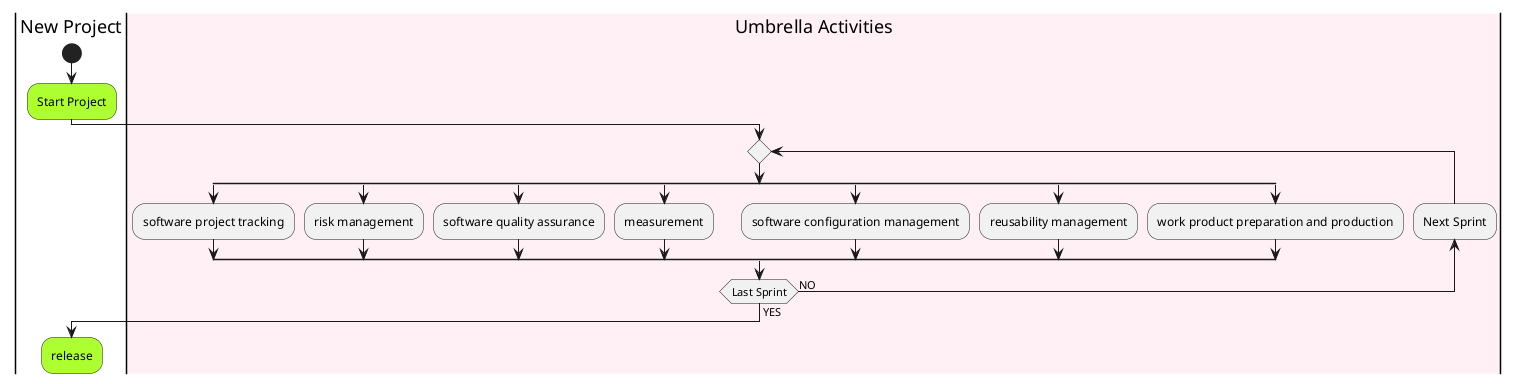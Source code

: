 
@startuml UmbrellaActivities
|New Project|

start

#GreenYellow:Start Project;

|#LavenderBlush|Umbrella Activities|
repeat

split
  :software project tracking;
split again
  :risk management;
split again
  :software quality assurance;
split again
  :measurement;
split again
  :software configuration management;
split again
  :reusability management;
split again
  :work product preparation and production;
end split;
backward :Next Sprint;
repeatwhile (Last Sprint) is (NO) not (YES)
|New Project|

#GreenYellow:release;

@enduml



@startuml
start
fork
  :action 1;
fork again
  :action 2;
end merge
stop
@enduml

@startuml
skinparam ConditionEndStyle diamond
:A;
if (decision) then (yes)
    :B1;
else (no)
endif
:C;
@enduml

@startuml
skinparam conditionStyle foo1
start
repeat
  :act1;
  :act2;
repeatwhile (<b>end)
:act3;
@enduml

@startuml Ab
start
fork
  :action 1;
fork again
  :action 2;
end fork
stop
@enduml

@startuml B
|Swimlane1|
start
:foo1;
|#AntiqueWhite|Swimlane2|
:foo2;
:foo3;
|Swimlane1|
:foo4;
|Swimlane2|
:foo5;
stop
@enduml

@startuml C
start
repeat
  :Test something;
    if (Something went wrong?) then (no)
      #palegreen:OK;
      break
    endif
    ->NOK;
    :Alert "Error with long text";
repeat while (Something went wrong with long text?) is (yes) not (no)
->//merged step//;
:Alert "Success";
stop
@enduml

@startuml

start
:ClickServlet.handleRequest();
:new page;
if (Page.onSecurityCheck) then (true)
  :Page.onInit();
  if (isForward?) then (no)
    :Process controls;
    if (continue processing?) then (no)
      stop
    endif

    if (isPost?) then (yes)
      :Page.onPost();
    else (no)
      :Page.onGet();
    endif
    :Page.onRender();
  endif
else (false)
endif

if (do redirect?) then (yes)
  :redirect process;
else
  if (do forward?) then (yes)
    :Forward request;
  else (no)
    :Render page template;
  endif
endif

stop

@enduml

@startuml
while (check filesize ?) is (not empty)
  :read file;
endwhile (empty)
:close file;
@enduml

@startuml

start

if (multiprocessor?) then (yes)
  fork
    :Treatment 1;
  fork again
    :Treatment 2;
  end fork
else (monoproc)
  :Treatment 1;
  :Treatment 2;
endif

@enduml

@startuml
split
   -[hidden]->
   :A;
split again
   -[hidden]->
   :a;
   :b;
split again
   -[hidden]->
   (Z)
end split
:D;
@enduml

@startuml
start
split
   :A;
   kill
split again
   :b;
   :c;
   detach
split again
   (Z)
   detach
split again
   end
split again
   stop
end split
@enduml


@startuml

start
:foo1;
floating note left: This is a note
:foo2;
note right
  This note is on several
  //lines// and can
  contain <b>HTML</b>
  ====
  * Calling the method ""foo()"" is prohibited
end note
stop

@enduml


@startuml
start
repeat :Enter data;
:Submit;
backward :Warning;
note right: Note
repeat while (Valid?) is (No) not (Yes)
stop
@enduml

@startuml
start
partition "**process** HelloWorld" {
    note
        This is my note
        ----
        //Creole test//
    end note
    :Ready;
    :HelloWorld(i)>
    :Hello-Sent;
}
@enduml

@startuml
:foo1;
-> You can put text on arrows;
if (test) then
  -[#blue]->
  :foo2;
  -[#green,dashed]-> The text can
  also be on several lines
  and **very** long...;
  :foo3;
else
  -[#black,dotted]->
  :foo4;
endif
-[#gray,bold]->
:foo5;
@enduml

@startuml
start
:The connector below
wishes he was blue;
#blue:(B)
:This next connector
feels that she would
be better off green;
#green:(G)
stop
@enduml


@startuml
start
partition #lightGreen "Input Interface" {
    :read config file;
    :init internal variable;
}
partition Running {
    :wait for user interaction;
    :print information;
}
stop
@enduml

@startuml
|Swimlane1|
start
:foo1;
|#AntiqueWhite|Swimlane2|
:foo2;
:foo3;
|Swimlane1|
:foo4;
|Swimlane2|
:foo5;
stop
@enduml

@startuml
|#pink|Actor_For_red|
start
if (color?) is (red) then
#pink:**action red**;
:foo1;
else (not red)
|#lightgray|Actor_For_no_red|
#lightgray:**action not red**;
:foo2;
endif
|Next_Actor|
#lightblue:foo3;
:foo4;
|Final_Actor|
#palegreen:foo5;
stop
@enduml

@startuml
 :start;
 fork
   :foo1;
   :foo2;
 fork again
   :foo3;
   kill
 endfork
 if (foo4) then
   :foo5;
   kill
 endif
 :foo6;
 kill
 :foo7;
 stop
@enduml

@startuml
:Ready;
:next(o)|
:Receiving;
split
 :nak(i)<
 :ack(o)>
split again
 :ack(i)<
 :next(o)
 on several lines|
 :i := i + 1]
 :ack(o)>
split again
 :err(i)<
 :nak(o)>
split again
 :foo/
split again
 :bar\\
split again
 :i > 5}
stop
end split
:finish;
@enduml

